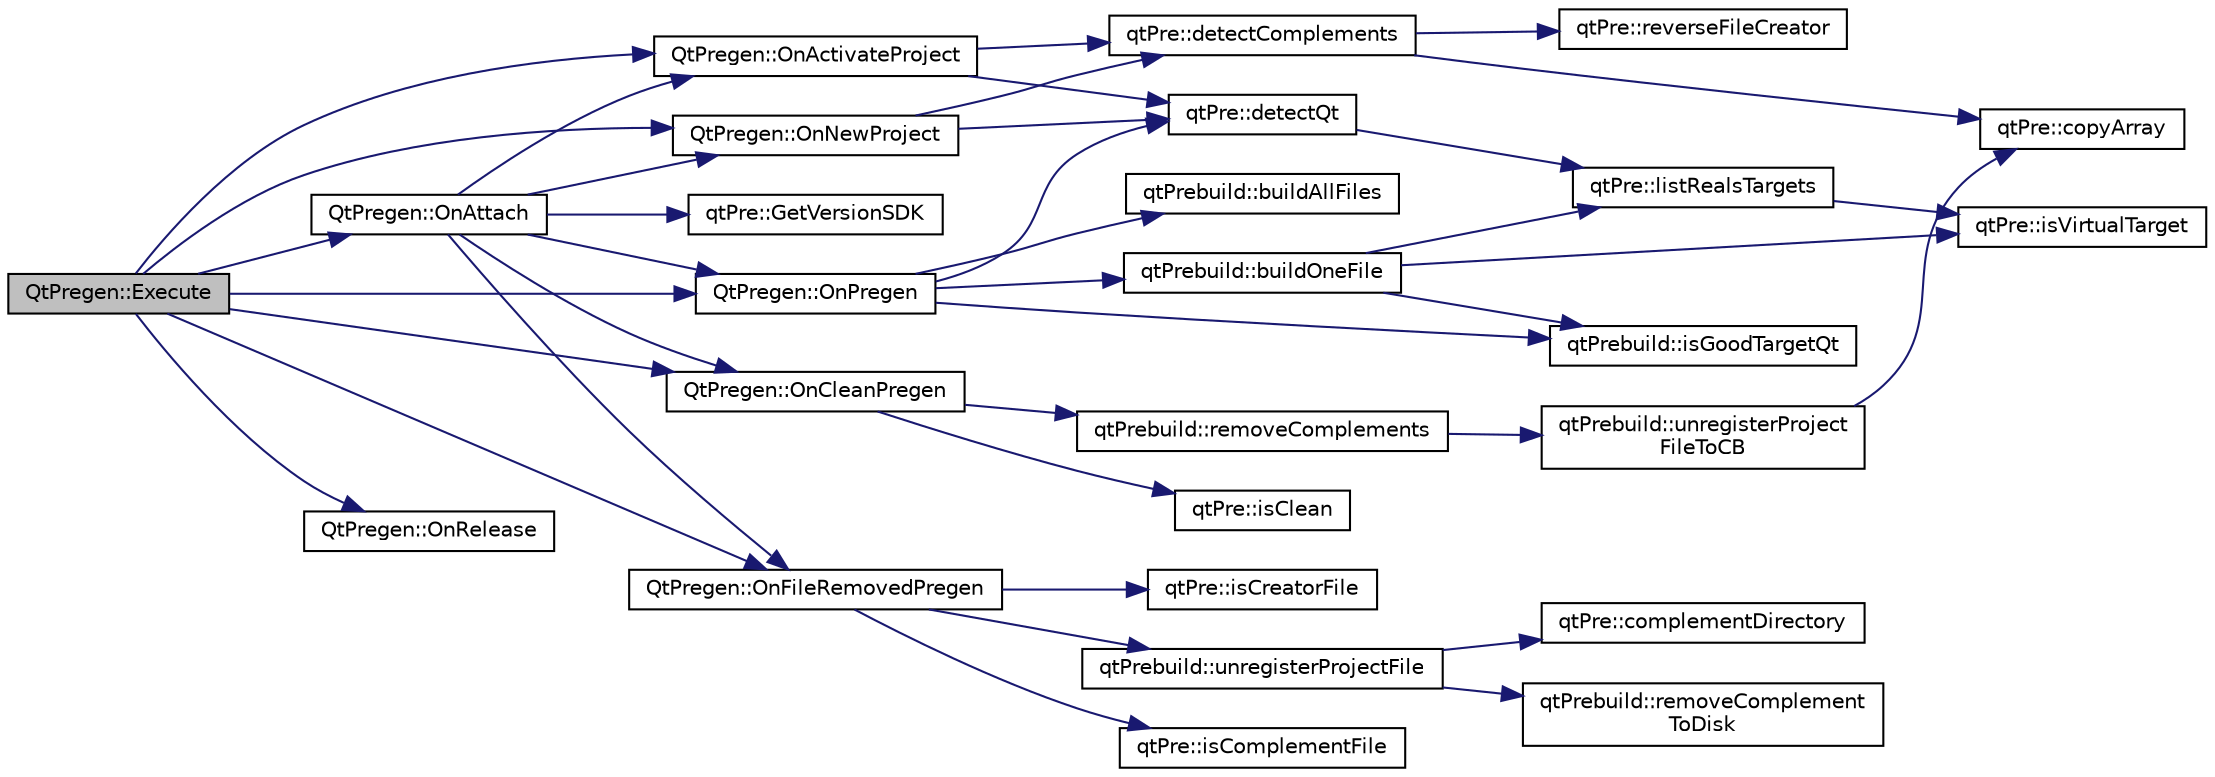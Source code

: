 digraph "QtPregen::Execute"
{
  edge [fontname="Helvetica",fontsize="10",labelfontname="Helvetica",labelfontsize="10"];
  node [fontname="Helvetica",fontsize="10",shape=record];
  rankdir="LR";
  Node6 [label="QtPregen::Execute",height=0.2,width=0.4,color="black", fillcolor="grey75", style="filled", fontcolor="black"];
  Node6 -> Node7 [color="midnightblue",fontsize="10",style="solid",fontname="Helvetica"];
  Node7 [label="QtPregen::OnAttach",height=0.2,width=0.4,color="black", fillcolor="white", style="filled",URL="$class_qt_pregen.html#aacfd896f531274f092bd180ce4e8433a"];
  Node7 -> Node8 [color="midnightblue",fontsize="10",style="solid",fontname="Helvetica"];
  Node8 [label="QtPregen::OnActivateProject",height=0.2,width=0.4,color="black", fillcolor="white", style="filled",URL="$class_qt_pregen.html#aa4bcd564e71b85bb9d1dbffe021b83bf"];
  Node8 -> Node9 [color="midnightblue",fontsize="10",style="solid",fontname="Helvetica"];
  Node9 [label="qtPre::detectQt",height=0.2,width=0.4,color="black", fillcolor="white", style="filled",URL="$classqt_pre.html#a1cf253174787aa571e6735f050f8268b"];
  Node9 -> Node10 [color="midnightblue",fontsize="10",style="solid",fontname="Helvetica"];
  Node10 [label="qtPre::listRealsTargets",height=0.2,width=0.4,color="black", fillcolor="white", style="filled",URL="$classqt_pre.html#a0318da64b4fa1fd8cc742e8c4cb63758"];
  Node10 -> Node11 [color="midnightblue",fontsize="10",style="solid",fontname="Helvetica"];
  Node11 [label="qtPre::isVirtualTarget",height=0.2,width=0.4,color="black", fillcolor="white", style="filled",URL="$classqt_pre.html#a98ee0101daa9909cb81179568dff51aa"];
  Node8 -> Node12 [color="midnightblue",fontsize="10",style="solid",fontname="Helvetica"];
  Node12 [label="qtPre::detectComplements",height=0.2,width=0.4,color="black", fillcolor="white", style="filled",URL="$classqt_pre.html#a6d84a02b182412456ab206ec54962d3e"];
  Node12 -> Node13 [color="midnightblue",fontsize="10",style="solid",fontname="Helvetica"];
  Node13 [label="qtPre::copyArray",height=0.2,width=0.4,color="black", fillcolor="white", style="filled",URL="$classqt_pre.html#a4b2acfe1f32fd66a63cdb535c1581226"];
  Node12 -> Node14 [color="midnightblue",fontsize="10",style="solid",fontname="Helvetica"];
  Node14 [label="qtPre::reverseFileCreator",height=0.2,width=0.4,color="black", fillcolor="white", style="filled",URL="$classqt_pre.html#a577d940921c140989e2f6c0da7f4b857"];
  Node7 -> Node15 [color="midnightblue",fontsize="10",style="solid",fontname="Helvetica"];
  Node15 [label="QtPregen::OnNewProject",height=0.2,width=0.4,color="black", fillcolor="white", style="filled",URL="$class_qt_pregen.html#a575f3b524427476ef149e864637e6e65"];
  Node15 -> Node9 [color="midnightblue",fontsize="10",style="solid",fontname="Helvetica"];
  Node15 -> Node12 [color="midnightblue",fontsize="10",style="solid",fontname="Helvetica"];
  Node7 -> Node16 [color="midnightblue",fontsize="10",style="solid",fontname="Helvetica"];
  Node16 [label="QtPregen::OnPregen",height=0.2,width=0.4,color="black", fillcolor="white", style="filled",URL="$class_qt_pregen.html#a18cf487d899c841d502f75d46168886a"];
  Node16 -> Node9 [color="midnightblue",fontsize="10",style="solid",fontname="Helvetica"];
  Node16 -> Node17 [color="midnightblue",fontsize="10",style="solid",fontname="Helvetica"];
  Node17 [label="qtPrebuild::isGoodTargetQt",height=0.2,width=0.4,color="black", fillcolor="white", style="filled",URL="$classqt_prebuild.html#a7c2a29f15fb2fef9a78b519389f2be67"];
  Node16 -> Node18 [color="midnightblue",fontsize="10",style="solid",fontname="Helvetica"];
  Node18 [label="qtPrebuild::buildAllFiles",height=0.2,width=0.4,color="black", fillcolor="white", style="filled",URL="$classqt_prebuild.html#ab15c53643ec0a8030c76b69571daff40"];
  Node16 -> Node19 [color="midnightblue",fontsize="10",style="solid",fontname="Helvetica"];
  Node19 [label="qtPrebuild::buildOneFile",height=0.2,width=0.4,color="black", fillcolor="white", style="filled",URL="$classqt_prebuild.html#ac39d1f1feae7ed4e66681a427ed32fc4"];
  Node19 -> Node11 [color="midnightblue",fontsize="10",style="solid",fontname="Helvetica"];
  Node19 -> Node10 [color="midnightblue",fontsize="10",style="solid",fontname="Helvetica"];
  Node19 -> Node17 [color="midnightblue",fontsize="10",style="solid",fontname="Helvetica"];
  Node7 -> Node20 [color="midnightblue",fontsize="10",style="solid",fontname="Helvetica"];
  Node20 [label="QtPregen::OnCleanPregen",height=0.2,width=0.4,color="black", fillcolor="white", style="filled",URL="$class_qt_pregen.html#a64d0d7c5b55edaa286397ab6aa9769cd"];
  Node20 -> Node21 [color="midnightblue",fontsize="10",style="solid",fontname="Helvetica"];
  Node21 [label="qtPre::isClean",height=0.2,width=0.4,color="black", fillcolor="white", style="filled",URL="$classqt_pre.html#a017bded304129cf32e9fce63165a154c"];
  Node20 -> Node22 [color="midnightblue",fontsize="10",style="solid",fontname="Helvetica"];
  Node22 [label="qtPrebuild::removeComplements",height=0.2,width=0.4,color="black", fillcolor="white", style="filled",URL="$classqt_prebuild.html#acf83a0ec2a73b17a993eeae16862cfa0"];
  Node22 -> Node23 [color="midnightblue",fontsize="10",style="solid",fontname="Helvetica"];
  Node23 [label="qtPrebuild::unregisterProject\lFileToCB",height=0.2,width=0.4,color="black", fillcolor="white", style="filled",URL="$classqt_prebuild.html#adcfdc05792e5f273d71e5bf5a4fb1f22"];
  Node23 -> Node13 [color="midnightblue",fontsize="10",style="solid",fontname="Helvetica"];
  Node7 -> Node24 [color="midnightblue",fontsize="10",style="solid",fontname="Helvetica"];
  Node24 [label="QtPregen::OnFileRemovedPregen",height=0.2,width=0.4,color="black", fillcolor="white", style="filled",URL="$class_qt_pregen.html#aa5db7c94c670b89ee9606a333a313d6f"];
  Node24 -> Node25 [color="midnightblue",fontsize="10",style="solid",fontname="Helvetica"];
  Node25 [label="qtPre::isComplementFile",height=0.2,width=0.4,color="black", fillcolor="white", style="filled",URL="$classqt_pre.html#a2bbcc2089e9adac6526f79b270f9651e"];
  Node24 -> Node26 [color="midnightblue",fontsize="10",style="solid",fontname="Helvetica"];
  Node26 [label="qtPre::isCreatorFile",height=0.2,width=0.4,color="black", fillcolor="white", style="filled",URL="$classqt_pre.html#aab35eb407ca7c69b2a8bf9237328231e"];
  Node24 -> Node27 [color="midnightblue",fontsize="10",style="solid",fontname="Helvetica"];
  Node27 [label="qtPrebuild::unregisterProjectFile",height=0.2,width=0.4,color="black", fillcolor="white", style="filled",URL="$classqt_prebuild.html#a067e059b7a49c637f05f8285b87fde5c"];
  Node27 -> Node28 [color="midnightblue",fontsize="10",style="solid",fontname="Helvetica"];
  Node28 [label="qtPre::complementDirectory",height=0.2,width=0.4,color="black", fillcolor="white", style="filled",URL="$classqt_pre.html#adff01c54bf64053550043c754a237844"];
  Node27 -> Node29 [color="midnightblue",fontsize="10",style="solid",fontname="Helvetica"];
  Node29 [label="qtPrebuild::removeComplement\lToDisk",height=0.2,width=0.4,color="black", fillcolor="white", style="filled",URL="$classqt_prebuild.html#a392cb7d1fd2b2819c70b5ec148ca1318"];
  Node7 -> Node30 [color="midnightblue",fontsize="10",style="solid",fontname="Helvetica"];
  Node30 [label="qtPre::GetVersionSDK",height=0.2,width=0.4,color="black", fillcolor="white", style="filled",URL="$classqt_pre.html#a026a70ce932418877568c5271efe9883"];
  Node6 -> Node31 [color="midnightblue",fontsize="10",style="solid",fontname="Helvetica"];
  Node31 [label="QtPregen::OnRelease",height=0.2,width=0.4,color="black", fillcolor="white", style="filled",URL="$class_qt_pregen.html#aab89031bb695f6ce2922694c677093ed"];
  Node6 -> Node8 [color="midnightblue",fontsize="10",style="solid",fontname="Helvetica"];
  Node6 -> Node15 [color="midnightblue",fontsize="10",style="solid",fontname="Helvetica"];
  Node6 -> Node16 [color="midnightblue",fontsize="10",style="solid",fontname="Helvetica"];
  Node6 -> Node20 [color="midnightblue",fontsize="10",style="solid",fontname="Helvetica"];
  Node6 -> Node24 [color="midnightblue",fontsize="10",style="solid",fontname="Helvetica"];
}
